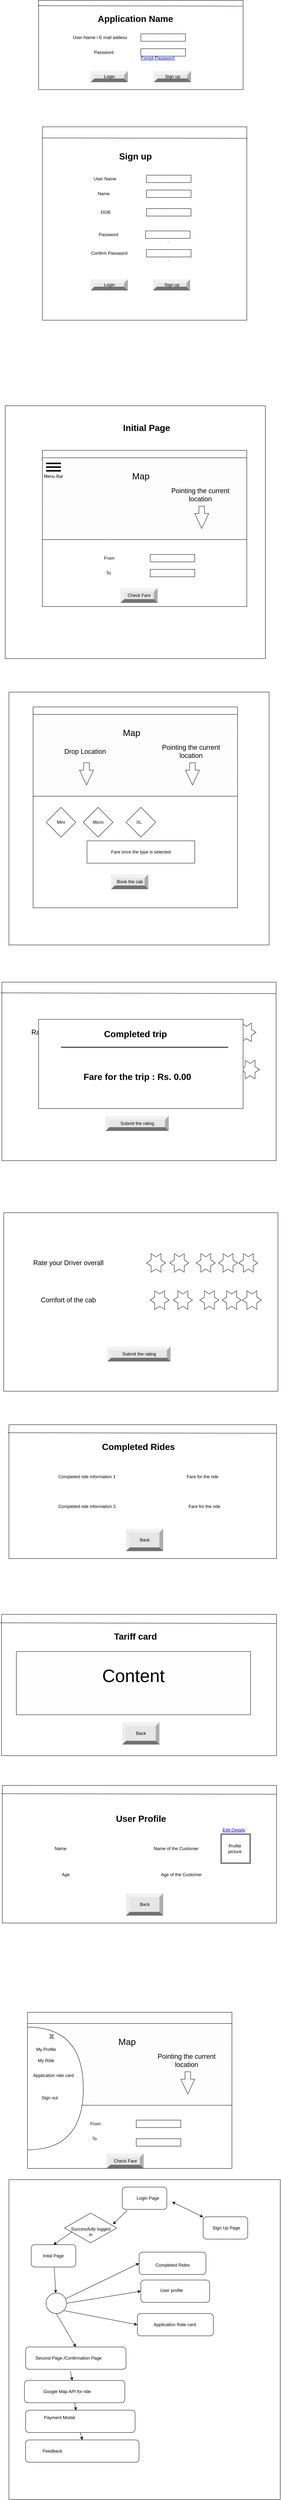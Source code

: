 <mxfile version="12.9.6" type="github"><diagram id="ULX_6HgtPhaTb1MZwBDG" name="Page-1"><mxGraphModel dx="2044" dy="874" grid="1" gridSize="10" guides="1" tooltips="1" connect="1" arrows="1" fold="1" page="1" pageScale="1" pageWidth="850" pageHeight="1100" math="0" shadow="0"><root><mxCell id="0"/><mxCell id="1" parent="0"/><mxCell id="jP8J7KJ4raN4mV_Jk7ea-1" value="" style="rounded=0;whiteSpace=wrap;html=1;" vertex="1" parent="1"><mxGeometry x="150" y="120" width="550" height="240" as="geometry"/></mxCell><mxCell id="jP8J7KJ4raN4mV_Jk7ea-5" value="" style="endArrow=none;html=1;entryX=0.999;entryY=0.064;entryDx=0;entryDy=0;entryPerimeter=0;exitX=-0.004;exitY=0.06;exitDx=0;exitDy=0;exitPerimeter=0;" edge="1" parent="1" source="jP8J7KJ4raN4mV_Jk7ea-1" target="jP8J7KJ4raN4mV_Jk7ea-1"><mxGeometry width="50" height="50" relative="1" as="geometry"><mxPoint x="160" y="135" as="sourcePoint"/><mxPoint x="420" y="200" as="targetPoint"/></mxGeometry></mxCell><mxCell id="jP8J7KJ4raN4mV_Jk7ea-20" value="Application Name" style="text;strokeColor=none;fillColor=none;html=1;fontSize=24;fontStyle=1;verticalAlign=middle;align=center;" vertex="1" parent="1"><mxGeometry x="360" y="150" width="100" height="40" as="geometry"/></mxCell><mxCell id="jP8J7KJ4raN4mV_Jk7ea-21" value="" style="verticalLabelPosition=bottom;verticalAlign=top;html=1;shape=mxgraph.basic.patternFillRect;fillStyle=diagGrid;step=5;fillStrokeWidth=0.2;fillStrokeColor=#dddddd;" vertex="1" parent="1"><mxGeometry x="425" y="210" width="120" height="20" as="geometry"/></mxCell><mxCell id="jP8J7KJ4raN4mV_Jk7ea-22" value="`" style="verticalLabelPosition=bottom;verticalAlign=top;html=1;shape=mxgraph.basic.patternFillRect;fillStyle=diagGrid;step=5;fillStrokeWidth=0.2;fillStrokeColor=#dddddd;" vertex="1" parent="1"><mxGeometry x="425" y="250" width="120" height="20" as="geometry"/></mxCell><mxCell id="jP8J7KJ4raN4mV_Jk7ea-23" value="User Name / E mail addess" style="text;html=1;strokeColor=none;fillColor=none;align=center;verticalAlign=middle;whiteSpace=wrap;rounded=0;" vertex="1" parent="1"><mxGeometry x="240" y="210" width="150" height="20" as="geometry"/></mxCell><mxCell id="jP8J7KJ4raN4mV_Jk7ea-24" value="Password" style="text;html=1;strokeColor=none;fillColor=none;align=center;verticalAlign=middle;whiteSpace=wrap;rounded=0;" vertex="1" parent="1"><mxGeometry x="250" y="250" width="150" height="20" as="geometry"/></mxCell><UserObject label="Forgot Password" link="Forgot password page" id="jP8J7KJ4raN4mV_Jk7ea-25"><mxCell style="text;html=1;strokeColor=none;fillColor=none;whiteSpace=wrap;align=center;verticalAlign=middle;fontColor=#0000EE;fontStyle=4;" vertex="1" parent="1"><mxGeometry x="380" y="270" width="180" height="10" as="geometry"/></mxCell></UserObject><mxCell id="jP8J7KJ4raN4mV_Jk7ea-26" value="Login" style="labelPosition=center;verticalLabelPosition=middle;align=center;html=1;shape=mxgraph.basic.shaded_button;dx=10;fillColor=#E6E6E6;strokeColor=none;" vertex="1" parent="1"><mxGeometry x="290" y="310" width="100" height="30" as="geometry"/></mxCell><mxCell id="jP8J7KJ4raN4mV_Jk7ea-27" value="Sign up" style="labelPosition=center;verticalLabelPosition=middle;align=center;html=1;shape=mxgraph.basic.shaded_button;dx=10;fillColor=#E6E6E6;strokeColor=none;" vertex="1" parent="1"><mxGeometry x="460" y="310" width="100" height="30" as="geometry"/></mxCell><mxCell id="jP8J7KJ4raN4mV_Jk7ea-28" value="" style="rounded=0;whiteSpace=wrap;html=1;" vertex="1" parent="1"><mxGeometry x="160" y="460" width="550" height="520" as="geometry"/></mxCell><mxCell id="jP8J7KJ4raN4mV_Jk7ea-57" value="" style="rounded=0;whiteSpace=wrap;html=1;" vertex="1" parent="1"><mxGeometry x="60" y="1210" width="700" height="680" as="geometry"/></mxCell><mxCell id="jP8J7KJ4raN4mV_Jk7ea-78" value="" style="rounded=0;whiteSpace=wrap;html=1;" vertex="1" parent="1"><mxGeometry x="70" y="1980" width="700" height="680" as="geometry"/></mxCell><mxCell id="jP8J7KJ4raN4mV_Jk7ea-29" value="Sign up" style="text;strokeColor=none;fillColor=none;html=1;fontSize=24;fontStyle=1;verticalAlign=middle;align=center;" vertex="1" parent="1"><mxGeometry x="360" y="520" width="100" height="40" as="geometry"/></mxCell><mxCell id="jP8J7KJ4raN4mV_Jk7ea-30" value="" style="verticalLabelPosition=bottom;verticalAlign=top;html=1;shape=mxgraph.basic.patternFillRect;fillStyle=diagGrid;step=5;fillStrokeWidth=0.2;fillStrokeColor=#dddddd;" vertex="1" parent="1"><mxGeometry x="440" y="590" width="120" height="20" as="geometry"/></mxCell><mxCell id="jP8J7KJ4raN4mV_Jk7ea-31" value="`" style="verticalLabelPosition=bottom;verticalAlign=top;html=1;shape=mxgraph.basic.patternFillRect;fillStyle=diagGrid;step=5;fillStrokeWidth=0.2;fillStrokeColor=#dddddd;" vertex="1" parent="1"><mxGeometry x="437.5" y="740" width="120" height="20" as="geometry"/></mxCell><mxCell id="jP8J7KJ4raN4mV_Jk7ea-32" value="User Name&amp;nbsp;" style="text;html=1;strokeColor=none;fillColor=none;align=center;verticalAlign=middle;whiteSpace=wrap;rounded=0;" vertex="1" parent="1"><mxGeometry x="255" y="590" width="150" height="20" as="geometry"/></mxCell><mxCell id="jP8J7KJ4raN4mV_Jk7ea-33" value="Password" style="text;html=1;strokeColor=none;fillColor=none;align=center;verticalAlign=middle;whiteSpace=wrap;rounded=0;" vertex="1" parent="1"><mxGeometry x="262.5" y="740" width="150" height="20" as="geometry"/></mxCell><mxCell id="jP8J7KJ4raN4mV_Jk7ea-35" value="Login" style="labelPosition=center;verticalLabelPosition=middle;align=center;html=1;shape=mxgraph.basic.shaded_button;dx=10;fillColor=#E6E6E6;strokeColor=none;" vertex="1" parent="1"><mxGeometry x="290" y="870" width="100" height="30" as="geometry"/></mxCell><mxCell id="jP8J7KJ4raN4mV_Jk7ea-36" value="Sign up" style="labelPosition=center;verticalLabelPosition=middle;align=center;html=1;shape=mxgraph.basic.shaded_button;dx=10;fillColor=#E6E6E6;strokeColor=none;" vertex="1" parent="1"><mxGeometry x="457.5" y="870" width="100" height="30" as="geometry"/></mxCell><mxCell id="jP8J7KJ4raN4mV_Jk7ea-37" value="" style="endArrow=none;html=1;entryX=0.999;entryY=0.064;entryDx=0;entryDy=0;entryPerimeter=0;exitX=-0.004;exitY=0.06;exitDx=0;exitDy=0;exitPerimeter=0;" edge="1" parent="1"><mxGeometry width="50" height="50" relative="1" as="geometry"><mxPoint x="160.0" y="490" as="sourcePoint"/><mxPoint x="711.65" y="490.96" as="targetPoint"/></mxGeometry></mxCell><mxCell id="jP8J7KJ4raN4mV_Jk7ea-46" value="" style="verticalLabelPosition=bottom;verticalAlign=top;html=1;shape=mxgraph.basic.patternFillRect;fillStyle=diagGrid;step=5;fillStrokeWidth=0.2;fillStrokeColor=#dddddd;" vertex="1" parent="1"><mxGeometry x="440" y="630" width="120" height="20" as="geometry"/></mxCell><mxCell id="jP8J7KJ4raN4mV_Jk7ea-47" value="Name" style="text;html=1;strokeColor=none;fillColor=none;align=center;verticalAlign=middle;whiteSpace=wrap;rounded=0;" vertex="1" parent="1"><mxGeometry x="250" y="630" width="150" height="20" as="geometry"/></mxCell><mxCell id="jP8J7KJ4raN4mV_Jk7ea-49" value="" style="verticalLabelPosition=bottom;verticalAlign=top;html=1;shape=mxgraph.basic.patternFillRect;fillStyle=diagGrid;step=5;fillStrokeWidth=0.2;fillStrokeColor=#dddddd;" vertex="1" parent="1"><mxGeometry x="440" y="680" width="120" height="20" as="geometry"/></mxCell><mxCell id="jP8J7KJ4raN4mV_Jk7ea-50" value="DOB" style="text;html=1;strokeColor=none;fillColor=none;align=center;verticalAlign=middle;whiteSpace=wrap;rounded=0;" vertex="1" parent="1"><mxGeometry x="255" y="680" width="150" height="20" as="geometry"/></mxCell><mxCell id="jP8J7KJ4raN4mV_Jk7ea-52" value="`" style="verticalLabelPosition=bottom;verticalAlign=top;html=1;shape=mxgraph.basic.patternFillRect;fillStyle=diagGrid;step=5;fillStrokeWidth=0.2;fillStrokeColor=#dddddd;" vertex="1" parent="1"><mxGeometry x="440" y="790" width="120" height="20" as="geometry"/></mxCell><mxCell id="jP8J7KJ4raN4mV_Jk7ea-53" value="Confirm Password" style="text;html=1;strokeColor=none;fillColor=none;align=center;verticalAlign=middle;whiteSpace=wrap;rounded=0;" vertex="1" parent="1"><mxGeometry x="265" y="790" width="150" height="20" as="geometry"/></mxCell><mxCell id="jP8J7KJ4raN4mV_Jk7ea-59" value="" style="rounded=0;whiteSpace=wrap;html=1;" vertex="1" parent="1"><mxGeometry x="160" y="1330" width="550" height="420" as="geometry"/></mxCell><mxCell id="jP8J7KJ4raN4mV_Jk7ea-60" value="" style="endArrow=none;html=1;entryX=0.999;entryY=0.064;entryDx=0;entryDy=0;entryPerimeter=0;exitX=-0.004;exitY=0.06;exitDx=0;exitDy=0;exitPerimeter=0;" edge="1" source="jP8J7KJ4raN4mV_Jk7ea-59" target="jP8J7KJ4raN4mV_Jk7ea-59" parent="1"><mxGeometry width="50" height="50" relative="1" as="geometry"><mxPoint x="170.0" y="1275" as="sourcePoint"/><mxPoint x="430.0" y="1340" as="targetPoint"/></mxGeometry></mxCell><mxCell id="jP8J7KJ4raN4mV_Jk7ea-62" value="" style="verticalLabelPosition=bottom;verticalAlign=top;html=1;shape=mxgraph.basic.patternFillRect;fillStyle=diagGrid;step=5;fillStrokeWidth=0.2;fillStrokeColor=#dddddd;" vertex="1" parent="1"><mxGeometry x="160" y="1350" width="550" height="220" as="geometry"/></mxCell><mxCell id="jP8J7KJ4raN4mV_Jk7ea-63" value="&lt;font style=&quot;font-size: 24px&quot;&gt;Map&lt;/font&gt;" style="text;html=1;strokeColor=none;fillColor=none;align=center;verticalAlign=middle;whiteSpace=wrap;rounded=0;" vertex="1" parent="1"><mxGeometry x="405" y="1390" width="40" height="20" as="geometry"/></mxCell><mxCell id="jP8J7KJ4raN4mV_Jk7ea-65" value="" style="verticalLabelPosition=bottom;verticalAlign=top;html=1;shape=mxgraph.basic.patternFillRect;fillStyle=diagGrid;step=5;fillStrokeWidth=0.2;fillStrokeColor=#dddddd;" vertex="1" parent="1"><mxGeometry x="450" y="1610" width="120" height="20" as="geometry"/></mxCell><mxCell id="jP8J7KJ4raN4mV_Jk7ea-66" value="From" style="text;html=1;strokeColor=none;fillColor=none;align=center;verticalAlign=middle;whiteSpace=wrap;rounded=0;" vertex="1" parent="1"><mxGeometry x="265" y="1610" width="150" height="20" as="geometry"/></mxCell><mxCell id="jP8J7KJ4raN4mV_Jk7ea-67" value="" style="verticalLabelPosition=bottom;verticalAlign=top;html=1;shape=mxgraph.basic.patternFillRect;fillStyle=diagGrid;step=5;fillStrokeWidth=0.2;fillStrokeColor=#dddddd;" vertex="1" parent="1"><mxGeometry x="450" y="1650" width="120" height="20" as="geometry"/></mxCell><mxCell id="jP8J7KJ4raN4mV_Jk7ea-68" value="To" style="text;html=1;strokeColor=none;fillColor=none;align=center;verticalAlign=middle;whiteSpace=wrap;rounded=0;" vertex="1" parent="1"><mxGeometry x="262.5" y="1650" width="150" height="20" as="geometry"/></mxCell><mxCell id="jP8J7KJ4raN4mV_Jk7ea-72" value="" style="html=1;shadow=0;dashed=0;align=center;verticalAlign=middle;shape=mxgraph.arrows2.arrow;dy=0.6;dx=40;direction=south;notch=0;" vertex="1" parent="1"><mxGeometry x="570" y="1480" width="37.5" height="60" as="geometry"/></mxCell><mxCell id="jP8J7KJ4raN4mV_Jk7ea-74" value="&lt;font style=&quot;font-size: 18px&quot;&gt;Pointing the current location&lt;/font&gt;" style="text;html=1;strokeColor=none;fillColor=none;align=center;verticalAlign=middle;whiteSpace=wrap;rounded=0;" vertex="1" parent="1"><mxGeometry x="480" y="1440" width="210" height="20" as="geometry"/></mxCell><mxCell id="jP8J7KJ4raN4mV_Jk7ea-75" value="Check Fare" style="labelPosition=center;verticalLabelPosition=middle;align=center;html=1;shape=mxgraph.basic.shaded_button;dx=10;fillColor=#E6E6E6;strokeColor=none;" vertex="1" parent="1"><mxGeometry x="370" y="1700" width="100" height="40" as="geometry"/></mxCell><mxCell id="jP8J7KJ4raN4mV_Jk7ea-76" value="Initial Page" style="text;strokeColor=none;fillColor=none;html=1;fontSize=24;fontStyle=1;verticalAlign=middle;align=center;" vertex="1" parent="1"><mxGeometry x="180" y="1250" width="520" height="40" as="geometry"/></mxCell><mxCell id="jP8J7KJ4raN4mV_Jk7ea-81" value="" style="rounded=0;whiteSpace=wrap;html=1;" vertex="1" parent="1"><mxGeometry x="135" y="2020" width="550" height="540" as="geometry"/></mxCell><mxCell id="jP8J7KJ4raN4mV_Jk7ea-82" value="" style="verticalLabelPosition=bottom;verticalAlign=top;html=1;shape=mxgraph.basic.patternFillRect;fillStyle=diagGrid;step=5;fillStrokeWidth=0.2;fillStrokeColor=#dddddd;" vertex="1" parent="1"><mxGeometry x="135" y="2040" width="550" height="220" as="geometry"/></mxCell><mxCell id="jP8J7KJ4raN4mV_Jk7ea-83" value="&lt;font style=&quot;font-size: 24px&quot;&gt;Map&lt;/font&gt;" style="text;html=1;strokeColor=none;fillColor=none;align=center;verticalAlign=middle;whiteSpace=wrap;rounded=0;" vertex="1" parent="1"><mxGeometry x="380" y="2080" width="40" height="20" as="geometry"/></mxCell><mxCell id="jP8J7KJ4raN4mV_Jk7ea-86" value="" style="html=1;shadow=0;dashed=0;align=center;verticalAlign=middle;shape=mxgraph.arrows2.arrow;dy=0.6;dx=40;direction=south;notch=0;" vertex="1" parent="1"><mxGeometry x="545" y="2170" width="37.5" height="60" as="geometry"/></mxCell><mxCell id="jP8J7KJ4raN4mV_Jk7ea-87" value="&lt;font style=&quot;font-size: 18px&quot;&gt;Pointing the current location&lt;/font&gt;" style="text;html=1;strokeColor=none;fillColor=none;align=center;verticalAlign=middle;whiteSpace=wrap;rounded=0;" vertex="1" parent="1"><mxGeometry x="455" y="2130" width="210" height="20" as="geometry"/></mxCell><mxCell id="jP8J7KJ4raN4mV_Jk7ea-88" value="Book the cab" style="labelPosition=center;verticalLabelPosition=middle;align=center;html=1;shape=mxgraph.basic.shaded_button;dx=10;fillColor=#E6E6E6;strokeColor=none;" vertex="1" parent="1"><mxGeometry x="345" y="2470" width="100" height="40" as="geometry"/></mxCell><mxCell id="jP8J7KJ4raN4mV_Jk7ea-92" value="" style="html=1;shadow=0;dashed=0;align=center;verticalAlign=middle;shape=mxgraph.arrows2.arrow;dy=0.6;dx=40;direction=south;notch=0;" vertex="1" parent="1"><mxGeometry x="260" y="2170" width="37.5" height="60" as="geometry"/></mxCell><mxCell id="jP8J7KJ4raN4mV_Jk7ea-93" value="&lt;font style=&quot;font-size: 18px&quot;&gt;Drop Location&lt;/font&gt;" style="text;html=1;strokeColor=none;fillColor=none;align=center;verticalAlign=middle;whiteSpace=wrap;rounded=0;" vertex="1" parent="1"><mxGeometry x="170" y="2130" width="210" height="20" as="geometry"/></mxCell><mxCell id="jP8J7KJ4raN4mV_Jk7ea-95" value="" style="rhombus;whiteSpace=wrap;html=1;" vertex="1" parent="1"><mxGeometry x="170" y="2290" width="80" height="80" as="geometry"/></mxCell><mxCell id="jP8J7KJ4raN4mV_Jk7ea-96" value="" style="rhombus;whiteSpace=wrap;html=1;" vertex="1" parent="1"><mxGeometry x="385" y="2290" width="80" height="80" as="geometry"/></mxCell><mxCell id="jP8J7KJ4raN4mV_Jk7ea-97" value="" style="rhombus;whiteSpace=wrap;html=1;" vertex="1" parent="1"><mxGeometry x="270" y="2290" width="80" height="80" as="geometry"/></mxCell><mxCell id="jP8J7KJ4raN4mV_Jk7ea-98" value="Mini" style="text;html=1;strokeColor=none;fillColor=none;align=center;verticalAlign=middle;whiteSpace=wrap;rounded=0;" vertex="1" parent="1"><mxGeometry x="190" y="2320" width="40" height="20" as="geometry"/></mxCell><mxCell id="jP8J7KJ4raN4mV_Jk7ea-99" value="Micro&lt;span style=&quot;color: rgba(0 , 0 , 0 , 0) ; font-family: monospace ; font-size: 0px ; white-space: nowrap&quot;&gt;%3CmxGraphModel%3E%3Croot%3E%3CmxCell%20id%3D%220%22%2F%3E%3CmxCell%20id%3D%221%22%20parent%3D%220%22%2F%3E%3CmxCell%20id%3D%222%22%20value%3D%22Mini%22%20style%3D%22text%3Bhtml%3D1%3BstrokeColor%3Dnone%3BfillColor%3Dnone%3Balign%3Dcenter%3BverticalAlign%3Dmiddle%3BwhiteSpace%3Dwrap%3Brounded%3D0%3B%22%20vertex%3D%221%22%20parent%3D%221%22%3E%3CmxGeometry%20x%3D%22190%22%20y%3D%222320%22%20width%3D%2240%22%20height%3D%2220%22%20as%3D%22geometry%22%2F%3E%3C%2FmxCell%3E%3C%2Froot%3E%3C%2FmxGraphModel%3E&lt;/span&gt;" style="text;html=1;strokeColor=none;fillColor=none;align=center;verticalAlign=middle;whiteSpace=wrap;rounded=0;" vertex="1" parent="1"><mxGeometry x="290" y="2320" width="40" height="20" as="geometry"/></mxCell><mxCell id="jP8J7KJ4raN4mV_Jk7ea-100" value="XL" style="text;html=1;strokeColor=none;fillColor=none;align=center;verticalAlign=middle;whiteSpace=wrap;rounded=0;" vertex="1" parent="1"><mxGeometry x="400" y="2320" width="40" height="20" as="geometry"/></mxCell><mxCell id="jP8J7KJ4raN4mV_Jk7ea-103" value="" style="verticalLabelPosition=bottom;verticalAlign=top;html=1;shape=mxgraph.basic.patternFillRect;fillStyle=diag;step=5;fillStrokeWidth=0.2;fillStrokeColor=#dddddd;" vertex="1" parent="1"><mxGeometry x="280" y="2380" width="290" height="60" as="geometry"/></mxCell><mxCell id="jP8J7KJ4raN4mV_Jk7ea-104" value="Fare once the type is selected" style="text;html=1;strokeColor=none;fillColor=none;align=center;verticalAlign=middle;whiteSpace=wrap;rounded=0;" vertex="1" parent="1"><mxGeometry x="290" y="2400" width="270" height="20" as="geometry"/></mxCell><mxCell id="jP8J7KJ4raN4mV_Jk7ea-106" value="" style="rounded=0;whiteSpace=wrap;html=1;" vertex="1" parent="1"><mxGeometry x="51.1" y="2760" width="737.8" height="480" as="geometry"/></mxCell><mxCell id="jP8J7KJ4raN4mV_Jk7ea-107" value="" style="endArrow=none;html=1;entryX=0.999;entryY=0.064;entryDx=0;entryDy=0;entryPerimeter=0;exitX=-0.004;exitY=0.06;exitDx=0;exitDy=0;exitPerimeter=0;" edge="1" source="jP8J7KJ4raN4mV_Jk7ea-106" target="jP8J7KJ4raN4mV_Jk7ea-106" parent="1"><mxGeometry width="50" height="50" relative="1" as="geometry"><mxPoint x="72.2" y="2775" as="sourcePoint"/><mxPoint x="332.2" y="2840" as="targetPoint"/></mxGeometry></mxCell><mxCell id="jP8J7KJ4raN4mV_Jk7ea-109" value="" style="verticalLabelPosition=bottom;verticalAlign=top;html=1;shape=mxgraph.basic.6_point_star" vertex="1" parent="1"><mxGeometry x="435.31" y="2870" width="51.25" height="50" as="geometry"/></mxCell><mxCell id="jP8J7KJ4raN4mV_Jk7ea-110" value="" style="verticalLabelPosition=bottom;verticalAlign=top;html=1;shape=mxgraph.basic.6_point_star" vertex="1" parent="1"><mxGeometry x="497.81" y="2870" width="51.25" height="50" as="geometry"/></mxCell><mxCell id="jP8J7KJ4raN4mV_Jk7ea-111" value="" style="verticalLabelPosition=bottom;verticalAlign=top;html=1;shape=mxgraph.basic.6_point_star" vertex="1" parent="1"><mxGeometry x="569.06" y="2870" width="51.25" height="50" as="geometry"/></mxCell><mxCell id="jP8J7KJ4raN4mV_Jk7ea-112" value="" style="verticalLabelPosition=bottom;verticalAlign=top;html=1;shape=mxgraph.basic.6_point_star" vertex="1" parent="1"><mxGeometry x="629.06" y="2870" width="51.25" height="50" as="geometry"/></mxCell><mxCell id="jP8J7KJ4raN4mV_Jk7ea-113" value="" style="verticalLabelPosition=bottom;verticalAlign=top;html=1;shape=mxgraph.basic.6_point_star" vertex="1" parent="1"><mxGeometry x="683.44" y="2870" width="51.25" height="50" as="geometry"/></mxCell><mxCell id="jP8J7KJ4raN4mV_Jk7ea-115" value="&lt;font style=&quot;font-size: 18px&quot;&gt;Rate your Driver overall&lt;/font&gt;" style="text;html=1;strokeColor=none;fillColor=none;align=center;verticalAlign=middle;whiteSpace=wrap;rounded=0;" vertex="1" parent="1"><mxGeometry x="110" y="2870" width="230" height="50" as="geometry"/></mxCell><mxCell id="jP8J7KJ4raN4mV_Jk7ea-122" value="" style="verticalLabelPosition=bottom;verticalAlign=top;html=1;shape=mxgraph.basic.6_point_star" vertex="1" parent="1"><mxGeometry x="444.99" y="2970" width="51.25" height="50" as="geometry"/></mxCell><mxCell id="jP8J7KJ4raN4mV_Jk7ea-123" value="" style="verticalLabelPosition=bottom;verticalAlign=top;html=1;shape=mxgraph.basic.6_point_star" vertex="1" parent="1"><mxGeometry x="507.49" y="2970" width="51.25" height="50" as="geometry"/></mxCell><mxCell id="jP8J7KJ4raN4mV_Jk7ea-124" value="" style="verticalLabelPosition=bottom;verticalAlign=top;html=1;shape=mxgraph.basic.6_point_star" vertex="1" parent="1"><mxGeometry x="578.74" y="2970" width="51.25" height="50" as="geometry"/></mxCell><mxCell id="jP8J7KJ4raN4mV_Jk7ea-125" value="" style="verticalLabelPosition=bottom;verticalAlign=top;html=1;shape=mxgraph.basic.6_point_star" vertex="1" parent="1"><mxGeometry x="638.74" y="2970" width="51.25" height="50" as="geometry"/></mxCell><mxCell id="jP8J7KJ4raN4mV_Jk7ea-126" value="" style="verticalLabelPosition=bottom;verticalAlign=top;html=1;shape=mxgraph.basic.6_point_star" vertex="1" parent="1"><mxGeometry x="693.12" y="2970" width="51.25" height="50" as="geometry"/></mxCell><mxCell id="jP8J7KJ4raN4mV_Jk7ea-127" value="&lt;span style=&quot;font-size: 18px&quot;&gt;Comfort of the cab&lt;/span&gt;" style="text;html=1;strokeColor=none;fillColor=none;align=center;verticalAlign=middle;whiteSpace=wrap;rounded=0;" vertex="1" parent="1"><mxGeometry x="110" y="2970" width="230" height="50" as="geometry"/></mxCell><mxCell id="jP8J7KJ4raN4mV_Jk7ea-128" value="Submit the rating" style="labelPosition=center;verticalLabelPosition=middle;align=center;html=1;shape=mxgraph.basic.shaded_button;dx=10;fillColor=#E6E6E6;strokeColor=none;" vertex="1" parent="1"><mxGeometry x="330" y="3120" width="170" height="40" as="geometry"/></mxCell><mxCell id="jP8J7KJ4raN4mV_Jk7ea-129" value="" style="rounded=0;whiteSpace=wrap;html=1;" vertex="1" parent="1"><mxGeometry x="150.0" y="2860" width="550" height="240" as="geometry"/></mxCell><mxCell id="jP8J7KJ4raN4mV_Jk7ea-132" value="Completed trip" style="text;strokeColor=none;fillColor=none;html=1;fontSize=24;fontStyle=1;verticalAlign=middle;align=center;" vertex="1" parent="1"><mxGeometry x="320" y="2880" width="180" height="40" as="geometry"/></mxCell><mxCell id="jP8J7KJ4raN4mV_Jk7ea-133" value="" style="line;strokeWidth=2;html=1;" vertex="1" parent="1"><mxGeometry x="210" y="2930" width="450" height="10" as="geometry"/></mxCell><mxCell id="jP8J7KJ4raN4mV_Jk7ea-134" value="Fare for the trip : Rs. 0.00" style="text;strokeColor=none;fillColor=none;html=1;fontSize=24;fontStyle=1;verticalAlign=middle;align=center;" vertex="1" parent="1"><mxGeometry x="200" y="2970" width="430" height="90" as="geometry"/></mxCell><mxCell id="jP8J7KJ4raN4mV_Jk7ea-136" value="" style="rounded=0;whiteSpace=wrap;html=1;" vertex="1" parent="1"><mxGeometry x="56" y="3380" width="737.8" height="480" as="geometry"/></mxCell><mxCell id="jP8J7KJ4raN4mV_Jk7ea-137" value="" style="verticalLabelPosition=bottom;verticalAlign=top;html=1;shape=mxgraph.basic.6_point_star" vertex="1" parent="1"><mxGeometry x="440.21" y="3490" width="51.25" height="50" as="geometry"/></mxCell><mxCell id="jP8J7KJ4raN4mV_Jk7ea-138" value="" style="verticalLabelPosition=bottom;verticalAlign=top;html=1;shape=mxgraph.basic.6_point_star" vertex="1" parent="1"><mxGeometry x="502.71" y="3490" width="51.25" height="50" as="geometry"/></mxCell><mxCell id="jP8J7KJ4raN4mV_Jk7ea-139" value="" style="verticalLabelPosition=bottom;verticalAlign=top;html=1;shape=mxgraph.basic.6_point_star" vertex="1" parent="1"><mxGeometry x="573.96" y="3490" width="51.25" height="50" as="geometry"/></mxCell><mxCell id="jP8J7KJ4raN4mV_Jk7ea-140" value="" style="verticalLabelPosition=bottom;verticalAlign=top;html=1;shape=mxgraph.basic.6_point_star" vertex="1" parent="1"><mxGeometry x="633.96" y="3490" width="51.25" height="50" as="geometry"/></mxCell><mxCell id="jP8J7KJ4raN4mV_Jk7ea-141" value="" style="verticalLabelPosition=bottom;verticalAlign=top;html=1;shape=mxgraph.basic.6_point_star" vertex="1" parent="1"><mxGeometry x="688.34" y="3490" width="51.25" height="50" as="geometry"/></mxCell><mxCell id="jP8J7KJ4raN4mV_Jk7ea-142" value="&lt;font style=&quot;font-size: 18px&quot;&gt;Rate your Driver overall&lt;/font&gt;" style="text;html=1;strokeColor=none;fillColor=none;align=center;verticalAlign=middle;whiteSpace=wrap;rounded=0;" vertex="1" parent="1"><mxGeometry x="114.9" y="3490" width="230" height="50" as="geometry"/></mxCell><mxCell id="jP8J7KJ4raN4mV_Jk7ea-143" value="" style="verticalLabelPosition=bottom;verticalAlign=top;html=1;shape=mxgraph.basic.6_point_star" vertex="1" parent="1"><mxGeometry x="449.89" y="3590" width="51.25" height="50" as="geometry"/></mxCell><mxCell id="jP8J7KJ4raN4mV_Jk7ea-144" value="" style="verticalLabelPosition=bottom;verticalAlign=top;html=1;shape=mxgraph.basic.6_point_star" vertex="1" parent="1"><mxGeometry x="512.39" y="3590" width="51.25" height="50" as="geometry"/></mxCell><mxCell id="jP8J7KJ4raN4mV_Jk7ea-145" value="" style="verticalLabelPosition=bottom;verticalAlign=top;html=1;shape=mxgraph.basic.6_point_star" vertex="1" parent="1"><mxGeometry x="583.64" y="3590" width="51.25" height="50" as="geometry"/></mxCell><mxCell id="jP8J7KJ4raN4mV_Jk7ea-146" value="" style="verticalLabelPosition=bottom;verticalAlign=top;html=1;shape=mxgraph.basic.6_point_star" vertex="1" parent="1"><mxGeometry x="643.64" y="3590" width="51.25" height="50" as="geometry"/></mxCell><mxCell id="jP8J7KJ4raN4mV_Jk7ea-147" value="" style="verticalLabelPosition=bottom;verticalAlign=top;html=1;shape=mxgraph.basic.6_point_star" vertex="1" parent="1"><mxGeometry x="698.02" y="3590" width="51.25" height="50" as="geometry"/></mxCell><mxCell id="jP8J7KJ4raN4mV_Jk7ea-148" value="&lt;span style=&quot;font-size: 18px&quot;&gt;Comfort of the cab&lt;/span&gt;" style="text;html=1;strokeColor=none;fillColor=none;align=center;verticalAlign=middle;whiteSpace=wrap;rounded=0;" vertex="1" parent="1"><mxGeometry x="114.9" y="3590" width="230" height="50" as="geometry"/></mxCell><mxCell id="jP8J7KJ4raN4mV_Jk7ea-149" value="Submit the rating" style="labelPosition=center;verticalLabelPosition=middle;align=center;html=1;shape=mxgraph.basic.shaded_button;dx=10;fillColor=#E6E6E6;strokeColor=none;" vertex="1" parent="1"><mxGeometry x="334.9" y="3740" width="170" height="40" as="geometry"/></mxCell><mxCell id="jP8J7KJ4raN4mV_Jk7ea-150" value="" style="rounded=0;whiteSpace=wrap;html=1;" vertex="1" parent="1"><mxGeometry x="70" y="3950" width="720" height="360" as="geometry"/></mxCell><mxCell id="jP8J7KJ4raN4mV_Jk7ea-151" value="" style="endArrow=none;html=1;entryX=0.999;entryY=0.064;entryDx=0;entryDy=0;entryPerimeter=0;exitX=-0.004;exitY=0.06;exitDx=0;exitDy=0;exitPerimeter=0;" edge="1" source="jP8J7KJ4raN4mV_Jk7ea-150" target="jP8J7KJ4raN4mV_Jk7ea-150" parent="1"><mxGeometry width="50" height="50" relative="1" as="geometry"><mxPoint x="162.2" y="3965" as="sourcePoint"/><mxPoint x="422.2" y="4030" as="targetPoint"/></mxGeometry></mxCell><mxCell id="jP8J7KJ4raN4mV_Jk7ea-152" value="Completed ride information 1" style="text;html=1;strokeColor=none;fillColor=none;align=center;verticalAlign=middle;whiteSpace=wrap;rounded=0;" vertex="1" parent="1"><mxGeometry x="180" y="4080" width="200" height="20" as="geometry"/></mxCell><mxCell id="jP8J7KJ4raN4mV_Jk7ea-155" value="Completed Rides" style="text;strokeColor=none;fillColor=none;html=1;fontSize=24;fontStyle=1;verticalAlign=middle;align=center;" vertex="1" parent="1"><mxGeometry x="355" y="3990" width="125" height="40" as="geometry"/></mxCell><mxCell id="jP8J7KJ4raN4mV_Jk7ea-161" value="Completed ride information 2" style="text;html=1;strokeColor=none;fillColor=none;align=center;verticalAlign=middle;whiteSpace=wrap;rounded=0;" vertex="1" parent="1"><mxGeometry x="180" y="4160" width="200" height="20" as="geometry"/></mxCell><mxCell id="jP8J7KJ4raN4mV_Jk7ea-162" value="Fare for the ride" style="text;html=1;strokeColor=none;fillColor=none;align=center;verticalAlign=middle;whiteSpace=wrap;rounded=0;" vertex="1" parent="1"><mxGeometry x="491.46" y="4080" width="200" height="20" as="geometry"/></mxCell><mxCell id="jP8J7KJ4raN4mV_Jk7ea-163" value="Fare for the ride" style="text;html=1;strokeColor=none;fillColor=none;align=center;verticalAlign=middle;whiteSpace=wrap;rounded=0;" vertex="1" parent="1"><mxGeometry x="496.24" y="4160" width="200" height="20" as="geometry"/></mxCell><mxCell id="jP8J7KJ4raN4mV_Jk7ea-164" value="Back" style="labelPosition=center;verticalLabelPosition=middle;align=center;html=1;shape=mxgraph.basic.shaded_button;dx=10;fillColor=#E6E6E6;strokeColor=none;" vertex="1" parent="1"><mxGeometry x="385" y="4230" width="100" height="60" as="geometry"/></mxCell><mxCell id="jP8J7KJ4raN4mV_Jk7ea-165" value="" style="rounded=0;whiteSpace=wrap;html=1;" vertex="1" parent="1"><mxGeometry x="50" y="4460" width="740" height="380" as="geometry"/></mxCell><mxCell id="jP8J7KJ4raN4mV_Jk7ea-166" value="" style="endArrow=none;html=1;entryX=0.999;entryY=0.064;entryDx=0;entryDy=0;entryPerimeter=0;exitX=-0.004;exitY=0.06;exitDx=0;exitDy=0;exitPerimeter=0;" edge="1" source="jP8J7KJ4raN4mV_Jk7ea-165" target="jP8J7KJ4raN4mV_Jk7ea-165" parent="1"><mxGeometry width="50" height="50" relative="1" as="geometry"><mxPoint x="140.31" y="4475" as="sourcePoint"/><mxPoint x="400.31" y="4540" as="targetPoint"/></mxGeometry></mxCell><mxCell id="jP8J7KJ4raN4mV_Jk7ea-167" value="Tariff card" style="text;strokeColor=none;fillColor=none;html=1;fontSize=24;fontStyle=1;verticalAlign=middle;align=center;" vertex="1" parent="1"><mxGeometry x="170" y="4500" width="480" height="40" as="geometry"/></mxCell><mxCell id="jP8J7KJ4raN4mV_Jk7ea-168" value="" style="verticalLabelPosition=bottom;verticalAlign=top;html=1;shape=mxgraph.basic.patternFillRect;fillStyle=diagRev;step=5;fillStrokeWidth=0.2;fillStrokeColor=#dddddd;" vertex="1" parent="1"><mxGeometry x="90" y="4560" width="630" height="170" as="geometry"/></mxCell><mxCell id="jP8J7KJ4raN4mV_Jk7ea-169" value="&lt;font style=&quot;font-size: 48px&quot;&gt;Content&lt;/font&gt;" style="text;html=1;strokeColor=none;fillColor=none;align=center;verticalAlign=middle;whiteSpace=wrap;rounded=0;" vertex="1" parent="1"><mxGeometry x="140" y="4580" width="530" height="90" as="geometry"/></mxCell><mxCell id="jP8J7KJ4raN4mV_Jk7ea-170" value="Back" style="labelPosition=center;verticalLabelPosition=middle;align=center;html=1;shape=mxgraph.basic.shaded_button;dx=10;fillColor=#E6E6E6;strokeColor=none;" vertex="1" parent="1"><mxGeometry x="374.9" y="4750" width="100" height="60" as="geometry"/></mxCell><mxCell id="jP8J7KJ4raN4mV_Jk7ea-171" value="" style="rounded=0;whiteSpace=wrap;html=1;" vertex="1" parent="1"><mxGeometry x="52.2" y="4920" width="737.8" height="370" as="geometry"/></mxCell><mxCell id="jP8J7KJ4raN4mV_Jk7ea-172" value="" style="endArrow=none;html=1;entryX=0.999;entryY=0.064;entryDx=0;entryDy=0;entryPerimeter=0;exitX=-0.004;exitY=0.06;exitDx=0;exitDy=0;exitPerimeter=0;" edge="1" source="jP8J7KJ4raN4mV_Jk7ea-171" target="jP8J7KJ4raN4mV_Jk7ea-171" parent="1"><mxGeometry width="50" height="50" relative="1" as="geometry"><mxPoint x="62.2" y="4935" as="sourcePoint"/><mxPoint x="322.2" y="5000" as="targetPoint"/></mxGeometry></mxCell><mxCell id="jP8J7KJ4raN4mV_Jk7ea-173" value="User Profile" style="text;strokeColor=none;fillColor=none;html=1;fontSize=24;fontStyle=1;verticalAlign=middle;align=center;" vertex="1" parent="1"><mxGeometry x="110" y="4990" width="630" height="40" as="geometry"/></mxCell><mxCell id="jP8J7KJ4raN4mV_Jk7ea-174" value="" style="shape=ext;double=1;whiteSpace=wrap;html=1;aspect=fixed;" vertex="1" parent="1"><mxGeometry x="640" y="5050" width="80" height="80" as="geometry"/></mxCell><mxCell id="jP8J7KJ4raN4mV_Jk7ea-175" value="Profile&lt;br&gt;picture" style="text;html=1;strokeColor=none;fillColor=none;align=center;verticalAlign=middle;whiteSpace=wrap;rounded=0;" vertex="1" parent="1"><mxGeometry x="658.02" y="5080" width="40" height="20" as="geometry"/></mxCell><mxCell id="jP8J7KJ4raN4mV_Jk7ea-176" value="Name" style="text;html=1;strokeColor=none;fillColor=none;align=center;verticalAlign=middle;whiteSpace=wrap;rounded=0;" vertex="1" parent="1"><mxGeometry x="108.85" y="5080" width="200" height="20" as="geometry"/></mxCell><mxCell id="jP8J7KJ4raN4mV_Jk7ea-177" value="Name of the Customer" style="text;html=1;strokeColor=none;fillColor=none;align=center;verticalAlign=middle;whiteSpace=wrap;rounded=0;" vertex="1" parent="1"><mxGeometry x="420.31" y="5080" width="200" height="20" as="geometry"/></mxCell><mxCell id="jP8J7KJ4raN4mV_Jk7ea-179" value="Age" style="text;html=1;strokeColor=none;fillColor=none;align=center;verticalAlign=middle;whiteSpace=wrap;rounded=0;" vertex="1" parent="1"><mxGeometry x="122.5" y="5150" width="200" height="20" as="geometry"/></mxCell><mxCell id="jP8J7KJ4raN4mV_Jk7ea-180" value="Age of the Customer" style="text;html=1;strokeColor=none;fillColor=none;align=center;verticalAlign=middle;whiteSpace=wrap;rounded=0;" vertex="1" parent="1"><mxGeometry x="433.96" y="5150" width="200" height="20" as="geometry"/></mxCell><mxCell id="jP8J7KJ4raN4mV_Jk7ea-181" value="Back" style="labelPosition=center;verticalLabelPosition=middle;align=center;html=1;shape=mxgraph.basic.shaded_button;dx=10;fillColor=#E6E6E6;strokeColor=none;" vertex="1" parent="1"><mxGeometry x="385" y="5210" width="100" height="60" as="geometry"/></mxCell><UserObject label="Edit Details" link="Edit in the same page" id="jP8J7KJ4raN4mV_Jk7ea-182"><mxCell style="text;html=1;strokeColor=none;fillColor=none;whiteSpace=wrap;align=center;verticalAlign=middle;fontColor=#0000EE;fontStyle=4;" vertex="1" parent="1"><mxGeometry x="610" y="5020" width="130" height="40" as="geometry"/></mxCell></UserObject><mxCell id="jP8J7KJ4raN4mV_Jk7ea-183" value="" style="rounded=0;whiteSpace=wrap;html=1;" vertex="1" parent="1"><mxGeometry x="120" y="5530" width="550" height="420" as="geometry"/></mxCell><mxCell id="jP8J7KJ4raN4mV_Jk7ea-184" value="" style="verticalLabelPosition=bottom;verticalAlign=top;html=1;shape=mxgraph.basic.patternFillRect;fillStyle=diagGrid;step=5;fillStrokeWidth=0.2;fillStrokeColor=#dddddd;" vertex="1" parent="1"><mxGeometry x="120" y="5560" width="550" height="220" as="geometry"/></mxCell><mxCell id="jP8J7KJ4raN4mV_Jk7ea-185" value="&lt;font style=&quot;font-size: 24px&quot;&gt;Map&lt;/font&gt;" style="text;html=1;strokeColor=none;fillColor=none;align=center;verticalAlign=middle;whiteSpace=wrap;rounded=0;" vertex="1" parent="1"><mxGeometry x="367.5" y="5600" width="40" height="20" as="geometry"/></mxCell><mxCell id="jP8J7KJ4raN4mV_Jk7ea-186" value="" style="verticalLabelPosition=bottom;verticalAlign=top;html=1;shape=mxgraph.basic.patternFillRect;fillStyle=diagGrid;step=5;fillStrokeWidth=0.2;fillStrokeColor=#dddddd;" vertex="1" parent="1"><mxGeometry x="412.5" y="5820" width="120" height="20" as="geometry"/></mxCell><mxCell id="jP8J7KJ4raN4mV_Jk7ea-187" value="From" style="text;html=1;strokeColor=none;fillColor=none;align=center;verticalAlign=middle;whiteSpace=wrap;rounded=0;" vertex="1" parent="1"><mxGeometry x="227.5" y="5820" width="150" height="20" as="geometry"/></mxCell><mxCell id="jP8J7KJ4raN4mV_Jk7ea-188" value="To" style="text;html=1;strokeColor=none;fillColor=none;align=center;verticalAlign=middle;whiteSpace=wrap;rounded=0;" vertex="1" parent="1"><mxGeometry x="225" y="5860" width="150" height="20" as="geometry"/></mxCell><mxCell id="jP8J7KJ4raN4mV_Jk7ea-189" value="" style="html=1;shadow=0;dashed=0;align=center;verticalAlign=middle;shape=mxgraph.arrows2.arrow;dy=0.6;dx=40;direction=south;notch=0;" vertex="1" parent="1"><mxGeometry x="532.5" y="5690" width="37.5" height="60" as="geometry"/></mxCell><mxCell id="jP8J7KJ4raN4mV_Jk7ea-190" value="&lt;font style=&quot;font-size: 18px&quot;&gt;Pointing the current location&lt;/font&gt;" style="text;html=1;strokeColor=none;fillColor=none;align=center;verticalAlign=middle;whiteSpace=wrap;rounded=0;" vertex="1" parent="1"><mxGeometry x="442.5" y="5650" width="210" height="20" as="geometry"/></mxCell><mxCell id="jP8J7KJ4raN4mV_Jk7ea-191" value="Check Fare" style="labelPosition=center;verticalLabelPosition=middle;align=center;html=1;shape=mxgraph.basic.shaded_button;dx=10;fillColor=#E6E6E6;strokeColor=none;" vertex="1" parent="1"><mxGeometry x="332.5" y="5910" width="100" height="40" as="geometry"/></mxCell><mxCell id="jP8J7KJ4raN4mV_Jk7ea-192" value="" style="verticalLabelPosition=bottom;verticalAlign=top;html=1;shape=mxgraph.basic.patternFillRect;fillStyle=diagGrid;step=5;fillStrokeWidth=0.2;fillStrokeColor=#dddddd;" vertex="1" parent="1"><mxGeometry x="412.5" y="5870" width="120" height="20" as="geometry"/></mxCell><mxCell id="jP8J7KJ4raN4mV_Jk7ea-193" value="" style="shape=delay;whiteSpace=wrap;html=1;" vertex="1" parent="1"><mxGeometry x="120" y="5570" width="150" height="330" as="geometry"/></mxCell><mxCell id="jP8J7KJ4raN4mV_Jk7ea-195" value="My Profile" style="text;html=1;strokeColor=none;fillColor=none;align=center;verticalAlign=middle;whiteSpace=wrap;rounded=0;" vertex="1" parent="1"><mxGeometry x="140" y="5620" width="60" height="20" as="geometry"/></mxCell><mxCell id="jP8J7KJ4raN4mV_Jk7ea-196" value="My Ride" style="text;html=1;strokeColor=none;fillColor=none;align=center;verticalAlign=middle;whiteSpace=wrap;rounded=0;" vertex="1" parent="1"><mxGeometry x="140" y="5650" width="60" height="20" as="geometry"/></mxCell><mxCell id="jP8J7KJ4raN4mV_Jk7ea-197" value="Application rate card" style="text;html=1;strokeColor=none;fillColor=none;align=center;verticalAlign=middle;whiteSpace=wrap;rounded=0;" vertex="1" parent="1"><mxGeometry x="130" y="5690" width="120" height="20" as="geometry"/></mxCell><mxCell id="jP8J7KJ4raN4mV_Jk7ea-198" value="Sign out" style="text;html=1;strokeColor=none;fillColor=none;align=center;verticalAlign=middle;whiteSpace=wrap;rounded=0;" vertex="1" parent="1"><mxGeometry x="140" y="5750" width="80" height="20" as="geometry"/></mxCell><mxCell id="jP8J7KJ4raN4mV_Jk7ea-199" value="" style="verticalLabelPosition=bottom;verticalAlign=top;html=1;shape=mxgraph.basic.x" vertex="1" parent="1"><mxGeometry x="180" y="5590" width="10" height="10" as="geometry"/></mxCell><mxCell id="jP8J7KJ4raN4mV_Jk7ea-200" value="" style="line;strokeWidth=4;html=1;perimeter=backbonePerimeter;points=[];outlineConnect=0;" vertex="1" parent="1"><mxGeometry x="170" y="1360" width="40" height="10" as="geometry"/></mxCell><mxCell id="jP8J7KJ4raN4mV_Jk7ea-201" value="" style="line;strokeWidth=4;html=1;perimeter=backbonePerimeter;points=[];outlineConnect=0;" vertex="1" parent="1"><mxGeometry x="170" y="1370" width="40" height="10" as="geometry"/></mxCell><mxCell id="jP8J7KJ4raN4mV_Jk7ea-202" value="" style="line;strokeWidth=4;html=1;perimeter=backbonePerimeter;points=[];outlineConnect=0;" vertex="1" parent="1"><mxGeometry x="170" y="1380" width="40" height="10" as="geometry"/></mxCell><mxCell id="jP8J7KJ4raN4mV_Jk7ea-203" value="Menu Bar" style="text;html=1;strokeColor=none;fillColor=none;align=center;verticalAlign=middle;whiteSpace=wrap;rounded=0;" vertex="1" parent="1"><mxGeometry x="160" y="1390" width="60" height="20" as="geometry"/></mxCell><mxCell id="jP8J7KJ4raN4mV_Jk7ea-204" value="" style="rounded=0;whiteSpace=wrap;html=1;" vertex="1" parent="1"><mxGeometry x="70" y="5980" width="730" height="860" as="geometry"/></mxCell><mxCell id="jP8J7KJ4raN4mV_Jk7ea-207" value="Sign Up Page" style="text;html=1;strokeColor=none;fillColor=none;align=center;verticalAlign=middle;whiteSpace=wrap;rounded=0;" vertex="1" parent="1"><mxGeometry x="582.5" y="6100" width="123.96" height="20" as="geometry"/></mxCell><mxCell id="jP8J7KJ4raN4mV_Jk7ea-218" value="Completed Rides" style="text;html=1;strokeColor=none;fillColor=none;align=center;verticalAlign=middle;whiteSpace=wrap;rounded=0;" vertex="1" parent="1"><mxGeometry x="436.25" y="6205" width="122.5" height="10" as="geometry"/></mxCell><mxCell id="jP8J7KJ4raN4mV_Jk7ea-219" value="User profile&lt;span style=&quot;color: rgba(0 , 0 , 0 , 0) ; font-family: monospace ; font-size: 0px ; white-space: nowrap&quot;&gt;%3CmxGraphModel%3E%3Croot%3E%3CmxCell%20id%3D%220%22%2F%3E%3CmxCell%20id%3D%221%22%20parent%3D%220%22%2F%3E%3CmxCell%20id%3D%222%22%20value%3D%22Completed%20Rides%22%20style%3D%22text%3Bhtml%3D1%3BstrokeColor%3Dnone%3BfillColor%3Dnone%3Balign%3Dcenter%3BverticalAlign%3Dmiddle%3BwhiteSpace%3Dwrap%3Brounded%3D0%3B%22%20vertex%3D%221%22%20parent%3D%221%22%3E%3CmxGeometry%20x%3D%22370%22%20y%3D%226160%22%20width%3D%22122.5%22%20height%3D%2210%22%20as%3D%22geometry%22%2F%3E%3C%2FmxCell%3E%3C%2Froot%3E%3C%2FmxGraphModel%3E&lt;/span&gt;" style="text;html=1;strokeColor=none;fillColor=none;align=center;verticalAlign=middle;whiteSpace=wrap;rounded=0;" vertex="1" parent="1"><mxGeometry x="436.24" y="6275" width="122.5" height="10" as="geometry"/></mxCell><mxCell id="jP8J7KJ4raN4mV_Jk7ea-220" value="Application RateCard" style="text;html=1;strokeColor=none;fillColor=none;align=center;verticalAlign=middle;whiteSpace=wrap;rounded=0;" vertex="1" parent="1"><mxGeometry x="420.31" y="6340.1" width="122.5" height="10" as="geometry"/></mxCell><mxCell id="jP8J7KJ4raN4mV_Jk7ea-221" value="" style="rounded=1;whiteSpace=wrap;html=1;" vertex="1" parent="1"><mxGeometry x="374.9" y="6000" width="120" height="60" as="geometry"/></mxCell><mxCell id="jP8J7KJ4raN4mV_Jk7ea-222" value="Login Page" style="text;html=1;strokeColor=none;fillColor=none;align=center;verticalAlign=middle;whiteSpace=wrap;rounded=0;" vertex="1" parent="1"><mxGeometry x="313.96" y="6020" width="260" height="20" as="geometry"/></mxCell><mxCell id="jP8J7KJ4raN4mV_Jk7ea-227" value="" style="rounded=1;whiteSpace=wrap;html=1;" vertex="1" parent="1"><mxGeometry x="592.5" y="6080" width="120" height="60" as="geometry"/></mxCell><mxCell id="jP8J7KJ4raN4mV_Jk7ea-228" value="Sign Up Page" style="text;html=1;strokeColor=none;fillColor=none;align=center;verticalAlign=middle;whiteSpace=wrap;rounded=0;" vertex="1" parent="1"><mxGeometry x="592.5" y="6100" width="123.96" height="20" as="geometry"/></mxCell><mxCell id="jP8J7KJ4raN4mV_Jk7ea-231" value="" style="rhombus;whiteSpace=wrap;html=1;" vertex="1" parent="1"><mxGeometry x="220" y="6070" width="140" height="80" as="geometry"/></mxCell><mxCell id="jP8J7KJ4raN4mV_Jk7ea-232" value="Successfully logged&lt;br&gt;&amp;nbsp;in&amp;nbsp;" style="text;html=1;strokeColor=none;fillColor=none;align=center;verticalAlign=middle;whiteSpace=wrap;rounded=0;" vertex="1" parent="1"><mxGeometry x="190" y="6110" width="200" height="20" as="geometry"/></mxCell><mxCell id="jP8J7KJ4raN4mV_Jk7ea-234" value="" style="rounded=1;whiteSpace=wrap;html=1;" vertex="1" parent="1"><mxGeometry x="130" y="6155" width="120" height="60" as="geometry"/></mxCell><mxCell id="jP8J7KJ4raN4mV_Jk7ea-235" value="Inital Page" style="text;html=1;strokeColor=none;fillColor=none;align=center;verticalAlign=middle;whiteSpace=wrap;rounded=0;" vertex="1" parent="1"><mxGeometry x="144.42" y="6175" width="91.15" height="20" as="geometry"/></mxCell><mxCell id="jP8J7KJ4raN4mV_Jk7ea-237" value="" style="rounded=1;whiteSpace=wrap;html=1;" vertex="1" parent="1"><mxGeometry x="115" y="6430" width="270" height="60" as="geometry"/></mxCell><mxCell id="jP8J7KJ4raN4mV_Jk7ea-238" value="Second Page /Confirmation Page" style="text;html=1;strokeColor=none;fillColor=none;align=center;verticalAlign=middle;whiteSpace=wrap;rounded=0;" vertex="1" parent="1"><mxGeometry x="140" y="6450" width="181.15" height="20" as="geometry"/></mxCell><mxCell id="jP8J7KJ4raN4mV_Jk7ea-239" value="" style="rounded=1;whiteSpace=wrap;html=1;" vertex="1" parent="1"><mxGeometry x="111.83" y="6520" width="270" height="60" as="geometry"/></mxCell><mxCell id="jP8J7KJ4raN4mV_Jk7ea-240" value="Google Map API for ride" style="text;html=1;strokeColor=none;fillColor=none;align=center;verticalAlign=middle;whiteSpace=wrap;rounded=0;" vertex="1" parent="1"><mxGeometry x="119.23" y="6540" width="215.1" height="20" as="geometry"/></mxCell><mxCell id="jP8J7KJ4raN4mV_Jk7ea-243" value="" style="rounded=1;whiteSpace=wrap;html=1;" vertex="1" parent="1"><mxGeometry x="115" y="6600" width="294.43" height="60" as="geometry"/></mxCell><mxCell id="jP8J7KJ4raN4mV_Jk7ea-244" value="Payment Modal" style="text;html=1;strokeColor=none;fillColor=none;align=center;verticalAlign=middle;whiteSpace=wrap;rounded=0;" vertex="1" parent="1"><mxGeometry x="126.83" y="6610" width="157.5" height="20" as="geometry"/></mxCell><mxCell id="jP8J7KJ4raN4mV_Jk7ea-247" value="" style="rounded=1;whiteSpace=wrap;html=1;" vertex="1" parent="1"><mxGeometry x="114.9" y="6680" width="305.1" height="60" as="geometry"/></mxCell><mxCell id="jP8J7KJ4raN4mV_Jk7ea-250" value="Feedback" style="text;html=1;strokeColor=none;fillColor=none;align=center;verticalAlign=middle;whiteSpace=wrap;rounded=0;" vertex="1" parent="1"><mxGeometry x="111.83" y="6700" width="150" height="20" as="geometry"/></mxCell><mxCell id="jP8J7KJ4raN4mV_Jk7ea-253" value="" style="ellipse;whiteSpace=wrap;html=1;aspect=fixed;" vertex="1" parent="1"><mxGeometry x="169.9" y="6285" width="55.1" height="55.1" as="geometry"/></mxCell><mxCell id="jP8J7KJ4raN4mV_Jk7ea-257" value="" style="rounded=1;whiteSpace=wrap;html=1;" vertex="1" parent="1"><mxGeometry x="420.31" y="6175" width="179.69" height="60" as="geometry"/></mxCell><mxCell id="jP8J7KJ4raN4mV_Jk7ea-258" value="Completed Rides" style="text;html=1;strokeColor=none;fillColor=none;align=center;verticalAlign=middle;whiteSpace=wrap;rounded=0;" vertex="1" parent="1"><mxGeometry x="448.75" y="6205" width="122.5" height="10" as="geometry"/></mxCell><mxCell id="jP8J7KJ4raN4mV_Jk7ea-260" value="" style="rounded=1;whiteSpace=wrap;html=1;" vertex="1" parent="1"><mxGeometry x="425" y="6250" width="185" height="60" as="geometry"/></mxCell><mxCell id="jP8J7KJ4raN4mV_Jk7ea-261" value="User profile&lt;span style=&quot;color: rgba(0 , 0 , 0 , 0) ; font-family: monospace ; font-size: 0px ; white-space: nowrap&quot;&gt;%3CmxGraphModel%3E%3Croot%3E%3CmxCell%20id%3D%220%22%2F%3E%3CmxCell%20id%3D%221%22%20parent%3D%220%22%2F%3E%3CmxCell%20id%3D%222%22%20value%3D%22Completed%20Rides%22%20style%3D%22text%3Bhtml%3D1%3BstrokeColor%3Dnone%3BfillColor%3Dnone%3Balign%3Dcenter%3BverticalAlign%3Dmiddle%3BwhiteSpace%3Dwrap%3Brounded%3D0%3B%22%20vertex%3D%221%22%20parent%3D%221%22%3E%3CmxGeometry%20x%3D%22370%22%20y%3D%226160%22%20width%3D%22122.5%22%20height%3D%2210%22%20as%3D%22geometry%22%2F%3E%3C%2FmxCell%3E%3C%2Froot%3E%3C%2FmxGraphModel%3E&lt;/span&gt;" style="text;html=1;strokeColor=none;fillColor=none;align=center;verticalAlign=middle;whiteSpace=wrap;rounded=0;" vertex="1" parent="1"><mxGeometry x="446.24" y="6270" width="122.5" height="15" as="geometry"/></mxCell><mxCell id="jP8J7KJ4raN4mV_Jk7ea-262" value="" style="rounded=1;whiteSpace=wrap;html=1;" vertex="1" parent="1"><mxGeometry x="415.52" y="6340.1" width="204.48" height="60" as="geometry"/></mxCell><mxCell id="jP8J7KJ4raN4mV_Jk7ea-263" value="Application Rate card" style="text;html=1;strokeColor=none;fillColor=none;align=center;verticalAlign=middle;whiteSpace=wrap;rounded=0;" vertex="1" parent="1"><mxGeometry x="455.0" y="6365.1" width="122.5" height="10" as="geometry"/></mxCell><mxCell id="jP8J7KJ4raN4mV_Jk7ea-265" value="" style="endArrow=classic;startArrow=classic;html=1;exitX=0.75;exitY=1;exitDx=0;exitDy=0;" edge="1" parent="1" source="jP8J7KJ4raN4mV_Jk7ea-222" target="jP8J7KJ4raN4mV_Jk7ea-227"><mxGeometry width="50" height="50" relative="1" as="geometry"><mxPoint x="571.25" y="6060" as="sourcePoint"/><mxPoint x="621.25" y="6010" as="targetPoint"/></mxGeometry></mxCell><mxCell id="jP8J7KJ4raN4mV_Jk7ea-267" value="" style="endArrow=classic;html=1;exitX=0.11;exitY=1.046;exitDx=0;exitDy=0;exitPerimeter=0;" edge="1" parent="1" source="jP8J7KJ4raN4mV_Jk7ea-221"><mxGeometry width="50" height="50" relative="1" as="geometry"><mxPoint x="320" y="6260" as="sourcePoint"/><mxPoint x="350" y="6100" as="targetPoint"/></mxGeometry></mxCell><mxCell id="jP8J7KJ4raN4mV_Jk7ea-268" value="" style="endArrow=classic;html=1;entryX=0.5;entryY=0;entryDx=0;entryDy=0;" edge="1" parent="1" target="jP8J7KJ4raN4mV_Jk7ea-234"><mxGeometry width="50" height="50" relative="1" as="geometry"><mxPoint x="240" y="6120" as="sourcePoint"/><mxPoint x="370" y="6210" as="targetPoint"/></mxGeometry></mxCell><mxCell id="jP8J7KJ4raN4mV_Jk7ea-270" value="" style="endArrow=classic;html=1;" edge="1" parent="1" source="jP8J7KJ4raN4mV_Jk7ea-234" target="jP8J7KJ4raN4mV_Jk7ea-253"><mxGeometry width="50" height="50" relative="1" as="geometry"><mxPoint x="330" y="6250" as="sourcePoint"/><mxPoint x="370" y="6210" as="targetPoint"/></mxGeometry></mxCell><mxCell id="jP8J7KJ4raN4mV_Jk7ea-271" value="" style="endArrow=classic;html=1;entryX=0;entryY=0.5;entryDx=0;entryDy=0;" edge="1" parent="1" source="jP8J7KJ4raN4mV_Jk7ea-253" target="jP8J7KJ4raN4mV_Jk7ea-257"><mxGeometry width="50" height="50" relative="1" as="geometry"><mxPoint x="320" y="6260" as="sourcePoint"/><mxPoint x="370" y="6210" as="targetPoint"/></mxGeometry></mxCell><mxCell id="jP8J7KJ4raN4mV_Jk7ea-273" value="" style="endArrow=classic;html=1;entryX=0;entryY=0.5;entryDx=0;entryDy=0;exitX=1;exitY=1;exitDx=0;exitDy=0;" edge="1" parent="1" source="jP8J7KJ4raN4mV_Jk7ea-253" target="jP8J7KJ4raN4mV_Jk7ea-262"><mxGeometry width="50" height="50" relative="1" as="geometry"><mxPoint x="242.296" y="6320.648" as="sourcePoint"/><mxPoint x="435" y="6290" as="targetPoint"/></mxGeometry></mxCell><mxCell id="jP8J7KJ4raN4mV_Jk7ea-275" value="" style="endArrow=classic;html=1;exitX=1;exitY=0.5;exitDx=0;exitDy=0;entryX=0;entryY=0.5;entryDx=0;entryDy=0;" edge="1" parent="1" source="jP8J7KJ4raN4mV_Jk7ea-253" target="jP8J7KJ4raN4mV_Jk7ea-260"><mxGeometry width="50" height="50" relative="1" as="geometry"><mxPoint x="270" y="6330" as="sourcePoint"/><mxPoint x="320" y="6280" as="targetPoint"/></mxGeometry></mxCell><mxCell id="jP8J7KJ4raN4mV_Jk7ea-276" value="" style="endArrow=classic;html=1;exitX=0.5;exitY=1;exitDx=0;exitDy=0;entryX=0.5;entryY=0;entryDx=0;entryDy=0;" edge="1" parent="1" source="jP8J7KJ4raN4mV_Jk7ea-253" target="jP8J7KJ4raN4mV_Jk7ea-237"><mxGeometry width="50" height="50" relative="1" as="geometry"><mxPoint x="320" y="6380" as="sourcePoint"/><mxPoint x="370" y="6330" as="targetPoint"/></mxGeometry></mxCell><mxCell id="jP8J7KJ4raN4mV_Jk7ea-277" value="" style="endArrow=classic;html=1;exitX=0.445;exitY=1.08;exitDx=0;exitDy=0;exitPerimeter=0;" edge="1" parent="1" source="jP8J7KJ4raN4mV_Jk7ea-237" target="jP8J7KJ4raN4mV_Jk7ea-239"><mxGeometry width="50" height="50" relative="1" as="geometry"><mxPoint x="320" y="6700" as="sourcePoint"/><mxPoint x="370" y="6650" as="targetPoint"/></mxGeometry></mxCell><mxCell id="jP8J7KJ4raN4mV_Jk7ea-278" value="" style="endArrow=classic;html=1;exitX=0.5;exitY=1;exitDx=0;exitDy=0;entryX=0.46;entryY=0.009;entryDx=0;entryDy=0;entryPerimeter=0;" edge="1" parent="1" source="jP8J7KJ4raN4mV_Jk7ea-239" target="jP8J7KJ4raN4mV_Jk7ea-243"><mxGeometry width="50" height="50" relative="1" as="geometry"><mxPoint x="320" y="6700" as="sourcePoint"/><mxPoint x="370" y="6650" as="targetPoint"/></mxGeometry></mxCell><mxCell id="jP8J7KJ4raN4mV_Jk7ea-279" value="" style="endArrow=classic;html=1;exitX=0.5;exitY=1;exitDx=0;exitDy=0;entryX=0.5;entryY=0;entryDx=0;entryDy=0;" edge="1" parent="1" source="jP8J7KJ4raN4mV_Jk7ea-243" target="jP8J7KJ4raN4mV_Jk7ea-247"><mxGeometry width="50" height="50" relative="1" as="geometry"><mxPoint x="320" y="6700" as="sourcePoint"/><mxPoint x="370" y="6650" as="targetPoint"/></mxGeometry></mxCell></root></mxGraphModel></diagram></mxfile>